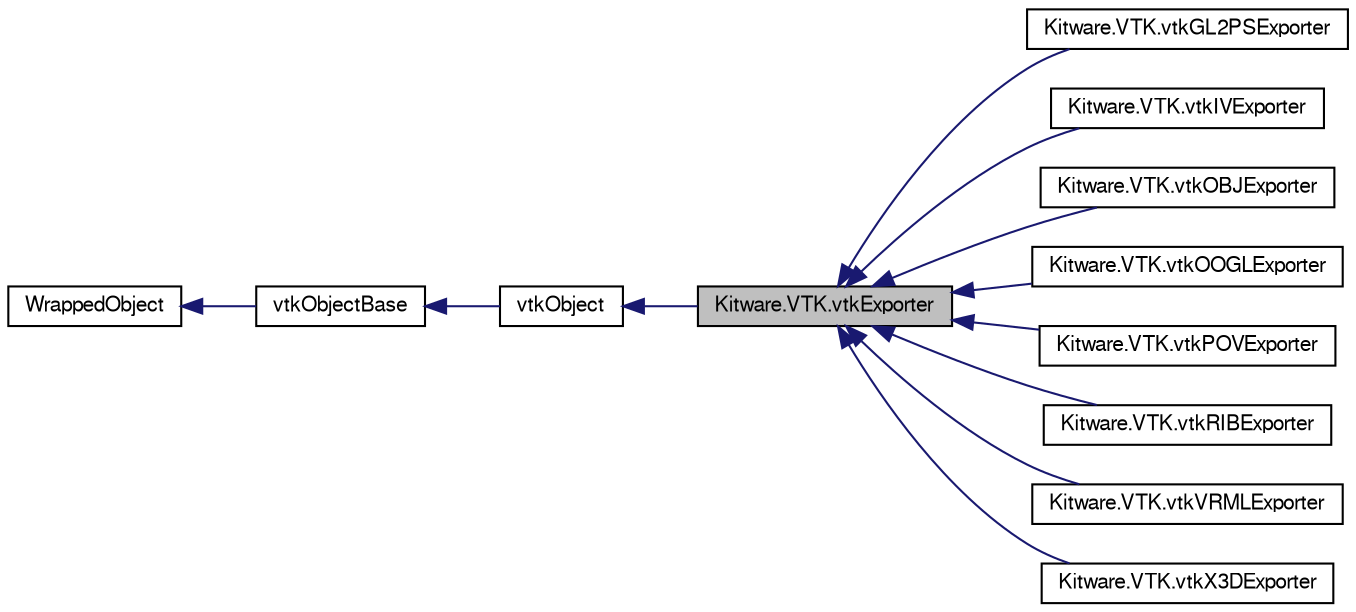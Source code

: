 digraph G
{
  bgcolor="transparent";
  edge [fontname="FreeSans",fontsize="10",labelfontname="FreeSans",labelfontsize="10"];
  node [fontname="FreeSans",fontsize="10",shape=record];
  rankdir="LR";
  Node1 [label="Kitware.VTK.vtkExporter",height=0.2,width=0.4,color="black", fillcolor="grey75", style="filled" fontcolor="black"];
  Node2 -> Node1 [dir="back",color="midnightblue",fontsize="10",style="solid",fontname="FreeSans"];
  Node2 [label="vtkObject",height=0.2,width=0.4,color="black",URL="$class_kitware_1_1_v_t_k_1_1vtk_object.html",tooltip="vtkObject - abstract base class for most VTK objects"];
  Node3 -> Node2 [dir="back",color="midnightblue",fontsize="10",style="solid",fontname="FreeSans"];
  Node3 [label="vtkObjectBase",height=0.2,width=0.4,color="black",URL="$class_kitware_1_1_v_t_k_1_1vtk_object_base.html",tooltip="vtkObjectBase - abstract base class for most VTK objects"];
  Node4 -> Node3 [dir="back",color="midnightblue",fontsize="10",style="solid",fontname="FreeSans"];
  Node4 [label="WrappedObject",height=0.2,width=0.4,color="black",URL="$class_kitware_1_1_v_t_k_1_1_wrapped_object.html",tooltip="Base class for all the mummy wrapped classes in Kitware.VTK."];
  Node1 -> Node5 [dir="back",color="midnightblue",fontsize="10",style="solid",fontname="FreeSans"];
  Node5 [label="Kitware.VTK.vtkGL2PSExporter",height=0.2,width=0.4,color="black",URL="$class_kitware_1_1_v_t_k_1_1vtk_g_l2_p_s_exporter.html",tooltip="vtkGL2PSExporter - export a scene as a PostScript file using GL2PS."];
  Node1 -> Node6 [dir="back",color="midnightblue",fontsize="10",style="solid",fontname="FreeSans"];
  Node6 [label="Kitware.VTK.vtkIVExporter",height=0.2,width=0.4,color="black",URL="$class_kitware_1_1_v_t_k_1_1vtk_i_v_exporter.html",tooltip="vtkIVExporter - export a scene into OpenInventor 2.0 format."];
  Node1 -> Node7 [dir="back",color="midnightblue",fontsize="10",style="solid",fontname="FreeSans"];
  Node7 [label="Kitware.VTK.vtkOBJExporter",height=0.2,width=0.4,color="black",URL="$class_kitware_1_1_v_t_k_1_1vtk_o_b_j_exporter.html",tooltip="vtkOBJExporter - export a scene into Wavefront format."];
  Node1 -> Node8 [dir="back",color="midnightblue",fontsize="10",style="solid",fontname="FreeSans"];
  Node8 [label="Kitware.VTK.vtkOOGLExporter",height=0.2,width=0.4,color="black",URL="$class_kitware_1_1_v_t_k_1_1vtk_o_o_g_l_exporter.html",tooltip="vtkOOGLExporter - export a scene into Geomview OOGL format."];
  Node1 -> Node9 [dir="back",color="midnightblue",fontsize="10",style="solid",fontname="FreeSans"];
  Node9 [label="Kitware.VTK.vtkPOVExporter",height=0.2,width=0.4,color="black",URL="$class_kitware_1_1_v_t_k_1_1vtk_p_o_v_exporter.html",tooltip="vtkPOVExporter - Export scene into povray format."];
  Node1 -> Node10 [dir="back",color="midnightblue",fontsize="10",style="solid",fontname="FreeSans"];
  Node10 [label="Kitware.VTK.vtkRIBExporter",height=0.2,width=0.4,color="black",URL="$class_kitware_1_1_v_t_k_1_1vtk_r_i_b_exporter.html",tooltip="vtkRIBExporter - export a scene into RenderMan RIB format."];
  Node1 -> Node11 [dir="back",color="midnightblue",fontsize="10",style="solid",fontname="FreeSans"];
  Node11 [label="Kitware.VTK.vtkVRMLExporter",height=0.2,width=0.4,color="black",URL="$class_kitware_1_1_v_t_k_1_1vtk_v_r_m_l_exporter.html",tooltip="vtkVRMLExporter - export a scene into VRML 2.0 format."];
  Node1 -> Node12 [dir="back",color="midnightblue",fontsize="10",style="solid",fontname="FreeSans"];
  Node12 [label="Kitware.VTK.vtkX3DExporter",height=0.2,width=0.4,color="black",URL="$class_kitware_1_1_v_t_k_1_1vtk_x3_d_exporter.html",tooltip="vtkX3DExporter - create an x3d file"];
}
